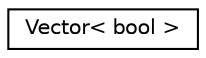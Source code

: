 digraph "Graphical Class Hierarchy"
{
 // LATEX_PDF_SIZE
  edge [fontname="Helvetica",fontsize="10",labelfontname="Helvetica",labelfontsize="10"];
  node [fontname="Helvetica",fontsize="10",shape=record];
  rankdir="LR";
  Node0 [label="Vector\< bool \>",height=0.2,width=0.4,color="black", fillcolor="white", style="filled",URL="$classVector_3_01bool_01_4.html",tooltip="Vector implementation for bool."];
}
